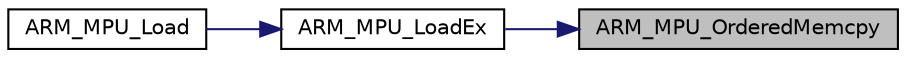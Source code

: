 digraph "ARM_MPU_OrderedMemcpy"
{
 // LATEX_PDF_SIZE
  edge [fontname="Helvetica",fontsize="10",labelfontname="Helvetica",labelfontsize="10"];
  node [fontname="Helvetica",fontsize="10",shape=record];
  rankdir="RL";
  Node1 [label="ARM_MPU_OrderedMemcpy",height=0.2,width=0.4,color="black", fillcolor="grey75", style="filled", fontcolor="black",tooltip="Memcopy with strictly ordered memory access, e.g."];
  Node1 -> Node2 [dir="back",color="midnightblue",fontsize="10",style="solid",fontname="Helvetica"];
  Node2 [label="ARM_MPU_LoadEx",height=0.2,width=0.4,color="black", fillcolor="white", style="filled",URL="$mpu__armv8_8h.html#ab6094419f2abd678f1f3b121cd115049",tooltip="Load the given number of MPU regions from a table to the given MPU."];
  Node2 -> Node3 [dir="back",color="midnightblue",fontsize="10",style="solid",fontname="Helvetica"];
  Node3 [label="ARM_MPU_Load",height=0.2,width=0.4,color="black", fillcolor="white", style="filled",URL="$mpu__armv8_8h.html#aca76614e3091c7324aa9d60e634621bf",tooltip="Load the given number of MPU regions from a table."];
}
